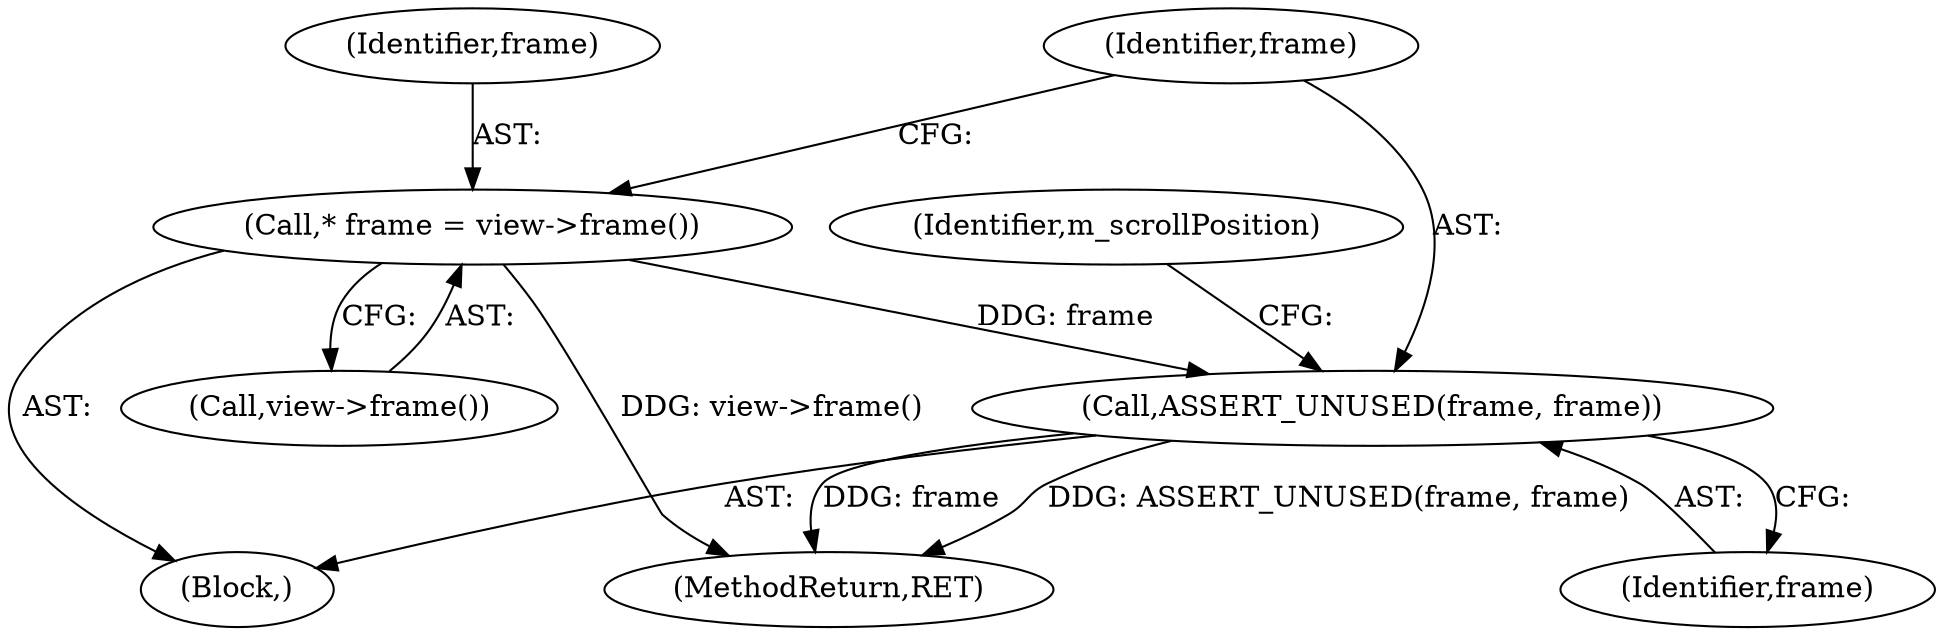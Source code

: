 digraph "0_Chrome_3057be01bcbbd1d0938afb489e18f2ca6d9b8229@pointer" {
"1000136" [label="(Call,ASSERT_UNUSED(frame, frame))"];
"1000133" [label="(Call,* frame = view->frame())"];
"1000136" [label="(Call,ASSERT_UNUSED(frame, frame))"];
"1000134" [label="(Identifier,frame)"];
"1000140" [label="(Identifier,m_scrollPosition)"];
"1000135" [label="(Call,view->frame())"];
"1000137" [label="(Identifier,frame)"];
"1000125" [label="(Block,)"];
"1000246" [label="(MethodReturn,RET)"];
"1000138" [label="(Identifier,frame)"];
"1000133" [label="(Call,* frame = view->frame())"];
"1000136" -> "1000125"  [label="AST: "];
"1000136" -> "1000138"  [label="CFG: "];
"1000137" -> "1000136"  [label="AST: "];
"1000138" -> "1000136"  [label="AST: "];
"1000140" -> "1000136"  [label="CFG: "];
"1000136" -> "1000246"  [label="DDG: ASSERT_UNUSED(frame, frame)"];
"1000136" -> "1000246"  [label="DDG: frame"];
"1000133" -> "1000136"  [label="DDG: frame"];
"1000133" -> "1000125"  [label="AST: "];
"1000133" -> "1000135"  [label="CFG: "];
"1000134" -> "1000133"  [label="AST: "];
"1000135" -> "1000133"  [label="AST: "];
"1000137" -> "1000133"  [label="CFG: "];
"1000133" -> "1000246"  [label="DDG: view->frame()"];
}
